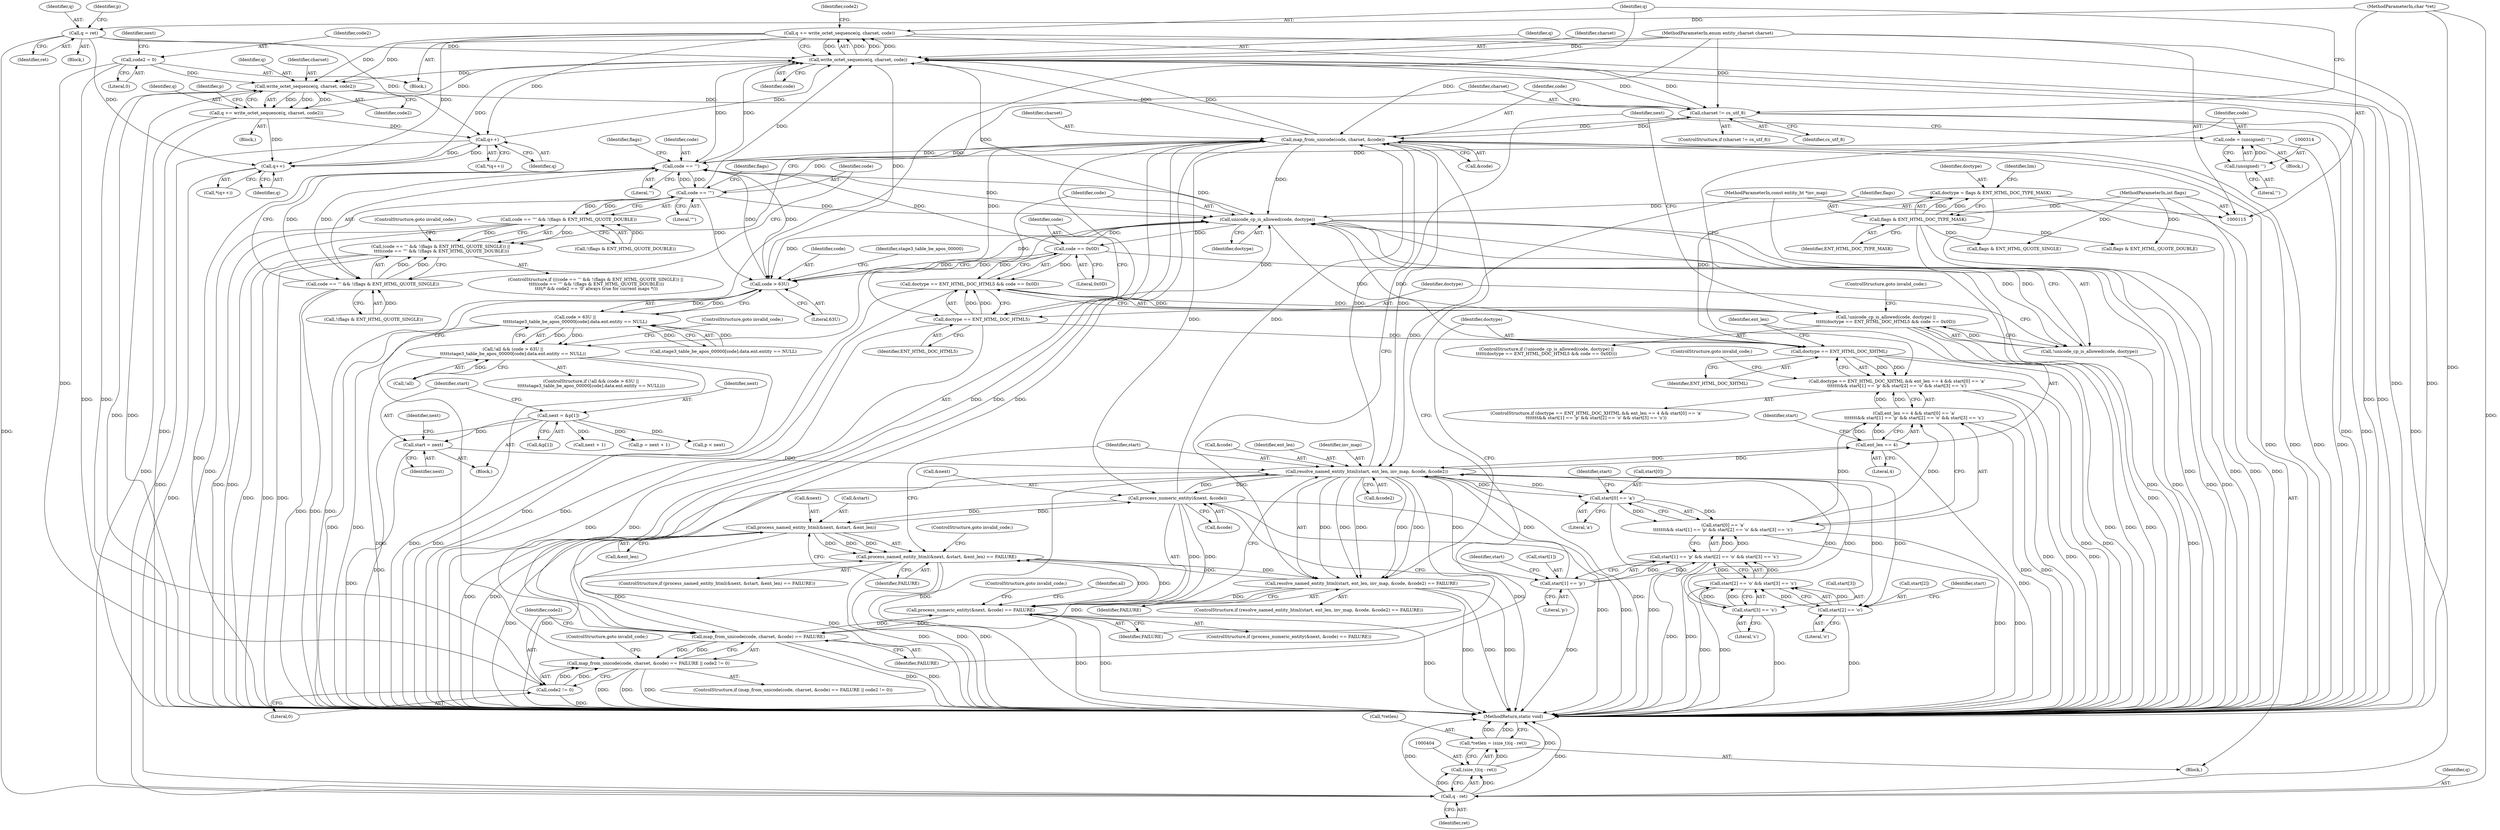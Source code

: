 digraph "0_php-src_0da8b8b801f9276359262f1ef8274c7812d3dfda?w=1_9@API" {
"1000361" [label="(Call,q += write_octet_sequence(q, charset, code))"];
"1000363" [label="(Call,write_octet_sequence(q, charset, code))"];
"1000392" [label="(Call,q++)"];
"1000180" [label="(Call,q++)"];
"1000361" [label="(Call,q += write_octet_sequence(q, charset, code))"];
"1000149" [label="(Call,q = ret)"];
"1000118" [label="(MethodParameterIn,char *ret)"];
"1000370" [label="(Call,q += write_octet_sequence(q, charset, code2))"];
"1000372" [label="(Call,write_octet_sequence(q, charset, code2))"];
"1000123" [label="(MethodParameterIn,enum entity_charset charset)"];
"1000158" [label="(Call,code2 = 0)"];
"1000357" [label="(Call,code2 != 0)"];
"1000351" [label="(Call,map_from_unicode(code, charset, &code))"];
"1000335" [label="(Call,code == '\"')"];
"1000327" [label="(Call,code == '\'')"];
"1000311" [label="(Call,code = (unsigned) '\'')"];
"1000313" [label="(Call,(unsigned) '\'')"];
"1000238" [label="(Call,code == 0x0D)"];
"1000231" [label="(Call,unicode_cp_is_allowed(code, doctype))"];
"1000213" [label="(Call,code > 63U)"];
"1000129" [label="(Call,doctype = flags & ENT_HTML_DOC_TYPE_MASK)"];
"1000131" [label="(Call,flags & ENT_HTML_DOC_TYPE_MASK)"];
"1000121" [label="(MethodParameterIn,int flags)"];
"1000280" [label="(Call,doctype == ENT_HTML_DOC_XHTML)"];
"1000235" [label="(Call,doctype == ENT_HTML_DOC_HTML5)"];
"1000344" [label="(Call,charset != cs_utf_8)"];
"1000268" [label="(Call,resolve_named_entity_html(start, ent_len, inv_map, &code, &code2))"];
"1000252" [label="(Call,start = next)"];
"1000246" [label="(Call,next = &p[1])"];
"1000288" [label="(Call,start[0] == 'a')"];
"1000300" [label="(Call,start[2] == 'o')"];
"1000305" [label="(Call,start[3] == 's')"];
"1000294" [label="(Call,start[1] == 'p')"];
"1000284" [label="(Call,ent_len == 4)"];
"1000122" [label="(MethodParameterIn,const entity_ht *inv_map)"];
"1000201" [label="(Call,process_numeric_entity(&next, &code))"];
"1000257" [label="(Call,process_named_entity_html(&next, &start, &ent_len))"];
"1000212" [label="(Call,code > 63U ||\n\t\t\t\t\tstage3_table_be_apos_00000[code].data.ent.entity == NULL)"];
"1000209" [label="(Call,!all && (code > 63U ||\n\t\t\t\t\tstage3_table_be_apos_00000[code].data.ent.entity == NULL))"];
"1000230" [label="(Call,!unicode_cp_is_allowed(code, doctype))"];
"1000229" [label="(Call,!unicode_cp_is_allowed(code, doctype) ||\n\t\t\t\t\t(doctype == ENT_HTML_DOC_HTML5 && code == 0x0D))"];
"1000234" [label="(Call,doctype == ENT_HTML_DOC_HTML5 && code == 0x0D)"];
"1000279" [label="(Call,doctype == ENT_HTML_DOC_XHTML && ent_len == 4 && start[0] == 'a'\n\t\t\t\t\t\t\t&& start[1] == 'p' && start[2] == 'o' && start[3] == 's')"];
"1000326" [label="(Call,code == '\'' && !(flags & ENT_HTML_QUOTE_SINGLE))"];
"1000325" [label="(Call,(code == '\'' && !(flags & ENT_HTML_QUOTE_SINGLE)) ||\n \t\t\t\t(code == '\"' && !(flags & ENT_HTML_QUOTE_DOUBLE)))"];
"1000334" [label="(Call,code == '\"' && !(flags & ENT_HTML_QUOTE_DOUBLE))"];
"1000200" [label="(Call,process_numeric_entity(&next, &code) == FAILURE)"];
"1000256" [label="(Call,process_named_entity_html(&next, &start, &ent_len) == FAILURE)"];
"1000267" [label="(Call,resolve_named_entity_html(start, ent_len, inv_map, &code, &code2) == FAILURE)"];
"1000350" [label="(Call,map_from_unicode(code, charset, &code) == FAILURE)"];
"1000349" [label="(Call,map_from_unicode(code, charset, &code) == FAILURE || code2 != 0)"];
"1000283" [label="(Call,ent_len == 4 && start[0] == 'a'\n\t\t\t\t\t\t\t&& start[1] == 'p' && start[2] == 'o' && start[3] == 's')"];
"1000287" [label="(Call,start[0] == 'a'\n\t\t\t\t\t\t\t&& start[1] == 'p' && start[2] == 'o' && start[3] == 's')"];
"1000293" [label="(Call,start[1] == 'p' && start[2] == 'o' && start[3] == 's')"];
"1000299" [label="(Call,start[2] == 'o' && start[3] == 's')"];
"1000405" [label="(Call,q - ret)"];
"1000403" [label="(Call,(size_t)(q - ret))"];
"1000400" [label="(Call,*retlen = (size_t)(q - ret))"];
"1000283" [label="(Call,ent_len == 4 && start[0] == 'a'\n\t\t\t\t\t\t\t&& start[1] == 'p' && start[2] == 'o' && start[3] == 's')"];
"1000133" [label="(Identifier,ENT_HTML_DOC_TYPE_MASK)"];
"1000204" [label="(Call,&code)"];
"1000227" [label="(ControlStructure,goto invalid_code;)"];
"1000400" [label="(Call,*retlen = (size_t)(q - ret))"];
"1000124" [label="(Block,)"];
"1000241" [label="(ControlStructure,goto invalid_code;)"];
"1000359" [label="(Literal,0)"];
"1000279" [label="(Call,doctype == ENT_HTML_DOC_XHTML && ent_len == 4 && start[0] == 'a'\n\t\t\t\t\t\t\t&& start[1] == 'p' && start[2] == 'o' && start[3] == 's')"];
"1000118" [label="(MethodParameterIn,char *ret)"];
"1000252" [label="(Call,start = next)"];
"1000264" [label="(Identifier,FAILURE)"];
"1000406" [label="(Identifier,q)"];
"1000257" [label="(Call,process_named_entity_html(&next, &start, &ent_len))"];
"1000335" [label="(Call,code == '\"')"];
"1000357" [label="(Call,code2 != 0)"];
"1000129" [label="(Call,doctype = flags & ENT_HTML_DOC_TYPE_MASK)"];
"1000369" [label="(Block,)"];
"1000272" [label="(Call,&code)"];
"1000364" [label="(Identifier,q)"];
"1000201" [label="(Call,process_numeric_entity(&next, &code))"];
"1000302" [label="(Identifier,start)"];
"1000213" [label="(Call,code > 63U)"];
"1000375" [label="(Identifier,code2)"];
"1000233" [label="(Identifier,doctype)"];
"1000405" [label="(Call,q - ret)"];
"1000135" [label="(Identifier,lim)"];
"1000301" [label="(Call,start[2])"];
"1000332" [label="(Identifier,flags)"];
"1000260" [label="(Call,&start)"];
"1000371" [label="(Identifier,q)"];
"1000298" [label="(Literal,'p')"];
"1000362" [label="(Identifier,q)"];
"1000180" [label="(Call,q++)"];
"1000312" [label="(Identifier,code)"];
"1000132" [label="(Identifier,flags)"];
"1000268" [label="(Call,resolve_named_entity_html(start, ent_len, inv_map, &code, &code2))"];
"1000325" [label="(Call,(code == '\'' && !(flags & ENT_HTML_QUOTE_SINGLE)) ||\n \t\t\t\t(code == '\"' && !(flags & ENT_HTML_QUOTE_DOUBLE)))"];
"1000246" [label="(Call,next = &p[1])"];
"1000179" [label="(Call,*(q++))"];
"1000322" [label="(Identifier,next)"];
"1000181" [label="(Identifier,q)"];
"1000131" [label="(Call,flags & ENT_HTML_DOC_TYPE_MASK)"];
"1000270" [label="(Identifier,ent_len)"];
"1000339" [label="(Call,flags & ENT_HTML_QUOTE_DOUBLE)"];
"1000199" [label="(ControlStructure,if (process_numeric_entity(&next, &code) == FAILURE))"];
"1000209" [label="(Call,!all && (code > 63U ||\n\t\t\t\t\tstage3_table_be_apos_00000[code].data.ent.entity == NULL))"];
"1000361" [label="(Call,q += write_octet_sequence(q, charset, code))"];
"1000258" [label="(Call,&next)"];
"1000299" [label="(Call,start[2] == 'o' && start[3] == 's')"];
"1000330" [label="(Call,!(flags & ENT_HTML_QUOTE_SINGLE))"];
"1000336" [label="(Identifier,code)"];
"1000265" [label="(ControlStructure,goto invalid_code;)"];
"1000366" [label="(Identifier,code)"];
"1000329" [label="(Literal,'\'')"];
"1000324" [label="(ControlStructure,if (((code == '\'' && !(flags & ENT_HTML_QUOTE_SINGLE)) ||\n \t\t\t\t(code == '\"' && !(flags & ENT_HTML_QUOTE_DOUBLE)))\n \t\t\t\t/* && code2 == '\0' always true for current maps */))"];
"1000123" [label="(MethodParameterIn,enum entity_charset charset)"];
"1000286" [label="(Literal,4)"];
"1000253" [label="(Identifier,start)"];
"1000212" [label="(Call,code > 63U ||\n\t\t\t\t\tstage3_table_be_apos_00000[code].data.ent.entity == NULL)"];
"1000230" [label="(Call,!unicode_cp_is_allowed(code, doctype))"];
"1000159" [label="(Identifier,code2)"];
"1000327" [label="(Call,code == '\'')"];
"1000392" [label="(Call,q++)"];
"1000229" [label="(Call,!unicode_cp_is_allowed(code, doctype) ||\n\t\t\t\t\t(doctype == ENT_HTML_DOC_HTML5 && code == 0x0D))"];
"1000345" [label="(Identifier,charset)"];
"1000259" [label="(Identifier,next)"];
"1000376" [label="(Call,p = next + 1)"];
"1000384" [label="(Call,p < next)"];
"1000235" [label="(Call,doctype == ENT_HTML_DOC_HTML5)"];
"1000306" [label="(Call,start[3])"];
"1000352" [label="(Identifier,code)"];
"1000326" [label="(Call,code == '\'' && !(flags & ENT_HTML_QUOTE_SINGLE))"];
"1000284" [label="(Call,ent_len == 4)"];
"1000282" [label="(Identifier,ENT_HTML_DOC_XHTML)"];
"1000228" [label="(ControlStructure,if (!unicode_cp_is_allowed(code, doctype) ||\n\t\t\t\t\t(doctype == ENT_HTML_DOC_HTML5 && code == 0x0D)))"];
"1000153" [label="(Identifier,p)"];
"1000350" [label="(Call,map_from_unicode(code, charset, &code) == FAILURE)"];
"1000300" [label="(Call,start[2] == 'o')"];
"1000287" [label="(Call,start[0] == 'a'\n\t\t\t\t\t\t\t&& start[1] == 'p' && start[2] == 'o' && start[3] == 's')"];
"1000232" [label="(Identifier,code)"];
"1000334" [label="(Call,code == '\"' && !(flags & ENT_HTML_QUOTE_DOUBLE))"];
"1000305" [label="(Call,start[3] == 's')"];
"1000216" [label="(Call,stage3_table_be_apos_00000[code].data.ent.entity == NULL)"];
"1000393" [label="(Identifier,q)"];
"1000151" [label="(Identifier,ret)"];
"1000267" [label="(Call,resolve_named_entity_html(start, ent_len, inv_map, &code, &code2) == FAILURE)"];
"1000254" [label="(Identifier,next)"];
"1000285" [label="(Identifier,ent_len)"];
"1000200" [label="(Call,process_numeric_entity(&next, &code) == FAILURE)"];
"1000309" [label="(Literal,'s')"];
"1000343" [label="(ControlStructure,if (charset != cs_utf_8))"];
"1000342" [label="(ControlStructure,goto invalid_code;)"];
"1000155" [label="(Block,)"];
"1000337" [label="(Literal,'\"')"];
"1000292" [label="(Literal,'a')"];
"1000377" [label="(Identifier,p)"];
"1000269" [label="(Identifier,start)"];
"1000315" [label="(Literal,'\'')"];
"1000344" [label="(Call,charset != cs_utf_8)"];
"1000240" [label="(Literal,0x0D)"];
"1000234" [label="(Call,doctype == ENT_HTML_DOC_HTML5 && code == 0x0D)"];
"1000211" [label="(Identifier,all)"];
"1000266" [label="(ControlStructure,if (resolve_named_entity_html(start, ent_len, inv_map, &code, &code2) == FAILURE))"];
"1000248" [label="(Call,&p[1])"];
"1000374" [label="(Identifier,charset)"];
"1000363" [label="(Call,write_octet_sequence(q, charset, code))"];
"1000318" [label="(ControlStructure,goto invalid_code;)"];
"1000407" [label="(Identifier,ret)"];
"1000351" [label="(Call,map_from_unicode(code, charset, &code))"];
"1000121" [label="(MethodParameterIn,int flags)"];
"1000290" [label="(Identifier,start)"];
"1000158" [label="(Call,code2 = 0)"];
"1000346" [label="(Identifier,cs_utf_8)"];
"1000349" [label="(Call,map_from_unicode(code, charset, &code) == FAILURE || code2 != 0)"];
"1000149" [label="(Call,q = ret)"];
"1000163" [label="(Identifier,next)"];
"1000238" [label="(Call,code == 0x0D)"];
"1000271" [label="(Identifier,inv_map)"];
"1000293" [label="(Call,start[1] == 'p' && start[2] == 'o' && start[3] == 's')"];
"1000304" [label="(Literal,'o')"];
"1000365" [label="(Identifier,charset)"];
"1000122" [label="(MethodParameterIn,const entity_ht *inv_map)"];
"1000401" [label="(Call,*retlen)"];
"1000276" [label="(Identifier,FAILURE)"];
"1000207" [label="(ControlStructure,goto invalid_code;)"];
"1000391" [label="(Call,*(q++))"];
"1000262" [label="(Call,&ent_len)"];
"1000255" [label="(ControlStructure,if (process_named_entity_html(&next, &start, &ent_len) == FAILURE))"];
"1000294" [label="(Call,start[1] == 'p')"];
"1000288" [label="(Call,start[0] == 'a')"];
"1000338" [label="(Call,!(flags & ENT_HTML_QUOTE_DOUBLE))"];
"1000378" [label="(Call,next + 1)"];
"1000239" [label="(Identifier,code)"];
"1000289" [label="(Call,start[0])"];
"1000280" [label="(Call,doctype == ENT_HTML_DOC_XHTML)"];
"1000348" [label="(ControlStructure,if (map_from_unicode(code, charset, &code) == FAILURE || code2 != 0))"];
"1000372" [label="(Call,write_octet_sequence(q, charset, code2))"];
"1000150" [label="(Identifier,q)"];
"1000313" [label="(Call,(unsigned) '\'')"];
"1000210" [label="(Call,!all)"];
"1000368" [label="(Identifier,code2)"];
"1000295" [label="(Call,start[1])"];
"1000296" [label="(Identifier,start)"];
"1000247" [label="(Identifier,next)"];
"1000354" [label="(Call,&code)"];
"1000256" [label="(Call,process_named_entity_html(&next, &start, &ent_len) == FAILURE)"];
"1000145" [label="(Block,)"];
"1000408" [label="(MethodReturn,static void)"];
"1000311" [label="(Call,code = (unsigned) '\'')"];
"1000214" [label="(Identifier,code)"];
"1000130" [label="(Identifier,doctype)"];
"1000281" [label="(Identifier,doctype)"];
"1000236" [label="(Identifier,doctype)"];
"1000328" [label="(Identifier,code)"];
"1000370" [label="(Call,q += write_octet_sequence(q, charset, code2))"];
"1000356" [label="(Identifier,FAILURE)"];
"1000358" [label="(Identifier,code2)"];
"1000231" [label="(Call,unicode_cp_is_allowed(code, doctype))"];
"1000221" [label="(Identifier,stage3_table_be_apos_00000)"];
"1000373" [label="(Identifier,q)"];
"1000215" [label="(Literal,63U)"];
"1000237" [label="(Identifier,ENT_HTML_DOC_HTML5)"];
"1000206" [label="(Identifier,FAILURE)"];
"1000331" [label="(Call,flags & ENT_HTML_QUOTE_SINGLE)"];
"1000243" [label="(Block,)"];
"1000340" [label="(Identifier,flags)"];
"1000360" [label="(ControlStructure,goto invalid_code;)"];
"1000208" [label="(ControlStructure,if (!all && (code > 63U ||\n\t\t\t\t\tstage3_table_be_apos_00000[code].data.ent.entity == NULL)))"];
"1000278" [label="(ControlStructure,if (doctype == ENT_HTML_DOC_XHTML && ent_len == 4 && start[0] == 'a'\n\t\t\t\t\t\t\t&& start[1] == 'p' && start[2] == 'o' && start[3] == 's'))"];
"1000160" [label="(Literal,0)"];
"1000353" [label="(Identifier,charset)"];
"1000307" [label="(Identifier,start)"];
"1000202" [label="(Call,&next)"];
"1000403" [label="(Call,(size_t)(q - ret))"];
"1000274" [label="(Call,&code2)"];
"1000310" [label="(Block,)"];
"1000361" -> "1000155"  [label="AST: "];
"1000361" -> "1000363"  [label="CFG: "];
"1000362" -> "1000361"  [label="AST: "];
"1000363" -> "1000361"  [label="AST: "];
"1000368" -> "1000361"  [label="CFG: "];
"1000361" -> "1000408"  [label="DDG: "];
"1000361" -> "1000180"  [label="DDG: "];
"1000363" -> "1000361"  [label="DDG: "];
"1000363" -> "1000361"  [label="DDG: "];
"1000363" -> "1000361"  [label="DDG: "];
"1000361" -> "1000363"  [label="DDG: "];
"1000361" -> "1000372"  [label="DDG: "];
"1000361" -> "1000392"  [label="DDG: "];
"1000361" -> "1000405"  [label="DDG: "];
"1000363" -> "1000366"  [label="CFG: "];
"1000364" -> "1000363"  [label="AST: "];
"1000365" -> "1000363"  [label="AST: "];
"1000366" -> "1000363"  [label="AST: "];
"1000363" -> "1000408"  [label="DDG: "];
"1000363" -> "1000408"  [label="DDG: "];
"1000363" -> "1000213"  [label="DDG: "];
"1000363" -> "1000231"  [label="DDG: "];
"1000363" -> "1000327"  [label="DDG: "];
"1000363" -> "1000344"  [label="DDG: "];
"1000392" -> "1000363"  [label="DDG: "];
"1000180" -> "1000363"  [label="DDG: "];
"1000149" -> "1000363"  [label="DDG: "];
"1000370" -> "1000363"  [label="DDG: "];
"1000351" -> "1000363"  [label="DDG: "];
"1000351" -> "1000363"  [label="DDG: "];
"1000344" -> "1000363"  [label="DDG: "];
"1000123" -> "1000363"  [label="DDG: "];
"1000335" -> "1000363"  [label="DDG: "];
"1000327" -> "1000363"  [label="DDG: "];
"1000363" -> "1000372"  [label="DDG: "];
"1000392" -> "1000391"  [label="AST: "];
"1000392" -> "1000393"  [label="CFG: "];
"1000393" -> "1000392"  [label="AST: "];
"1000391" -> "1000392"  [label="CFG: "];
"1000392" -> "1000180"  [label="DDG: "];
"1000180" -> "1000392"  [label="DDG: "];
"1000149" -> "1000392"  [label="DDG: "];
"1000370" -> "1000392"  [label="DDG: "];
"1000392" -> "1000405"  [label="DDG: "];
"1000180" -> "1000179"  [label="AST: "];
"1000180" -> "1000181"  [label="CFG: "];
"1000181" -> "1000180"  [label="AST: "];
"1000179" -> "1000180"  [label="CFG: "];
"1000149" -> "1000180"  [label="DDG: "];
"1000370" -> "1000180"  [label="DDG: "];
"1000180" -> "1000405"  [label="DDG: "];
"1000149" -> "1000145"  [label="AST: "];
"1000149" -> "1000151"  [label="CFG: "];
"1000150" -> "1000149"  [label="AST: "];
"1000151" -> "1000149"  [label="AST: "];
"1000153" -> "1000149"  [label="CFG: "];
"1000118" -> "1000149"  [label="DDG: "];
"1000149" -> "1000405"  [label="DDG: "];
"1000118" -> "1000115"  [label="AST: "];
"1000118" -> "1000408"  [label="DDG: "];
"1000118" -> "1000405"  [label="DDG: "];
"1000370" -> "1000369"  [label="AST: "];
"1000370" -> "1000372"  [label="CFG: "];
"1000371" -> "1000370"  [label="AST: "];
"1000372" -> "1000370"  [label="AST: "];
"1000377" -> "1000370"  [label="CFG: "];
"1000370" -> "1000408"  [label="DDG: "];
"1000372" -> "1000370"  [label="DDG: "];
"1000372" -> "1000370"  [label="DDG: "];
"1000372" -> "1000370"  [label="DDG: "];
"1000370" -> "1000405"  [label="DDG: "];
"1000372" -> "1000375"  [label="CFG: "];
"1000373" -> "1000372"  [label="AST: "];
"1000374" -> "1000372"  [label="AST: "];
"1000375" -> "1000372"  [label="AST: "];
"1000372" -> "1000408"  [label="DDG: "];
"1000372" -> "1000408"  [label="DDG: "];
"1000372" -> "1000344"  [label="DDG: "];
"1000123" -> "1000372"  [label="DDG: "];
"1000158" -> "1000372"  [label="DDG: "];
"1000357" -> "1000372"  [label="DDG: "];
"1000123" -> "1000115"  [label="AST: "];
"1000123" -> "1000408"  [label="DDG: "];
"1000123" -> "1000344"  [label="DDG: "];
"1000123" -> "1000351"  [label="DDG: "];
"1000158" -> "1000155"  [label="AST: "];
"1000158" -> "1000160"  [label="CFG: "];
"1000159" -> "1000158"  [label="AST: "];
"1000160" -> "1000158"  [label="AST: "];
"1000163" -> "1000158"  [label="CFG: "];
"1000158" -> "1000408"  [label="DDG: "];
"1000158" -> "1000357"  [label="DDG: "];
"1000357" -> "1000349"  [label="AST: "];
"1000357" -> "1000359"  [label="CFG: "];
"1000358" -> "1000357"  [label="AST: "];
"1000359" -> "1000357"  [label="AST: "];
"1000349" -> "1000357"  [label="CFG: "];
"1000357" -> "1000408"  [label="DDG: "];
"1000357" -> "1000349"  [label="DDG: "];
"1000357" -> "1000349"  [label="DDG: "];
"1000351" -> "1000350"  [label="AST: "];
"1000351" -> "1000354"  [label="CFG: "];
"1000352" -> "1000351"  [label="AST: "];
"1000353" -> "1000351"  [label="AST: "];
"1000354" -> "1000351"  [label="AST: "];
"1000356" -> "1000351"  [label="CFG: "];
"1000351" -> "1000408"  [label="DDG: "];
"1000351" -> "1000408"  [label="DDG: "];
"1000351" -> "1000408"  [label="DDG: "];
"1000351" -> "1000201"  [label="DDG: "];
"1000351" -> "1000213"  [label="DDG: "];
"1000351" -> "1000231"  [label="DDG: "];
"1000351" -> "1000268"  [label="DDG: "];
"1000351" -> "1000327"  [label="DDG: "];
"1000351" -> "1000344"  [label="DDG: "];
"1000351" -> "1000350"  [label="DDG: "];
"1000351" -> "1000350"  [label="DDG: "];
"1000351" -> "1000350"  [label="DDG: "];
"1000335" -> "1000351"  [label="DDG: "];
"1000327" -> "1000351"  [label="DDG: "];
"1000344" -> "1000351"  [label="DDG: "];
"1000268" -> "1000351"  [label="DDG: "];
"1000201" -> "1000351"  [label="DDG: "];
"1000335" -> "1000334"  [label="AST: "];
"1000335" -> "1000337"  [label="CFG: "];
"1000336" -> "1000335"  [label="AST: "];
"1000337" -> "1000335"  [label="AST: "];
"1000340" -> "1000335"  [label="CFG: "];
"1000334" -> "1000335"  [label="CFG: "];
"1000335" -> "1000408"  [label="DDG: "];
"1000335" -> "1000213"  [label="DDG: "];
"1000335" -> "1000231"  [label="DDG: "];
"1000335" -> "1000327"  [label="DDG: "];
"1000335" -> "1000334"  [label="DDG: "];
"1000335" -> "1000334"  [label="DDG: "];
"1000327" -> "1000335"  [label="DDG: "];
"1000327" -> "1000326"  [label="AST: "];
"1000327" -> "1000329"  [label="CFG: "];
"1000328" -> "1000327"  [label="AST: "];
"1000329" -> "1000327"  [label="AST: "];
"1000332" -> "1000327"  [label="CFG: "];
"1000326" -> "1000327"  [label="CFG: "];
"1000327" -> "1000408"  [label="DDG: "];
"1000327" -> "1000213"  [label="DDG: "];
"1000327" -> "1000231"  [label="DDG: "];
"1000327" -> "1000326"  [label="DDG: "];
"1000327" -> "1000326"  [label="DDG: "];
"1000311" -> "1000327"  [label="DDG: "];
"1000238" -> "1000327"  [label="DDG: "];
"1000213" -> "1000327"  [label="DDG: "];
"1000231" -> "1000327"  [label="DDG: "];
"1000311" -> "1000310"  [label="AST: "];
"1000311" -> "1000313"  [label="CFG: "];
"1000312" -> "1000311"  [label="AST: "];
"1000313" -> "1000311"  [label="AST: "];
"1000322" -> "1000311"  [label="CFG: "];
"1000311" -> "1000408"  [label="DDG: "];
"1000313" -> "1000311"  [label="DDG: "];
"1000313" -> "1000315"  [label="CFG: "];
"1000314" -> "1000313"  [label="AST: "];
"1000315" -> "1000313"  [label="AST: "];
"1000238" -> "1000234"  [label="AST: "];
"1000238" -> "1000240"  [label="CFG: "];
"1000239" -> "1000238"  [label="AST: "];
"1000240" -> "1000238"  [label="AST: "];
"1000234" -> "1000238"  [label="CFG: "];
"1000238" -> "1000408"  [label="DDG: "];
"1000238" -> "1000213"  [label="DDG: "];
"1000238" -> "1000231"  [label="DDG: "];
"1000238" -> "1000234"  [label="DDG: "];
"1000238" -> "1000234"  [label="DDG: "];
"1000231" -> "1000238"  [label="DDG: "];
"1000231" -> "1000230"  [label="AST: "];
"1000231" -> "1000233"  [label="CFG: "];
"1000232" -> "1000231"  [label="AST: "];
"1000233" -> "1000231"  [label="AST: "];
"1000230" -> "1000231"  [label="CFG: "];
"1000231" -> "1000408"  [label="DDG: "];
"1000231" -> "1000408"  [label="DDG: "];
"1000231" -> "1000213"  [label="DDG: "];
"1000231" -> "1000230"  [label="DDG: "];
"1000231" -> "1000230"  [label="DDG: "];
"1000213" -> "1000231"  [label="DDG: "];
"1000129" -> "1000231"  [label="DDG: "];
"1000280" -> "1000231"  [label="DDG: "];
"1000235" -> "1000231"  [label="DDG: "];
"1000231" -> "1000235"  [label="DDG: "];
"1000231" -> "1000280"  [label="DDG: "];
"1000213" -> "1000212"  [label="AST: "];
"1000213" -> "1000215"  [label="CFG: "];
"1000214" -> "1000213"  [label="AST: "];
"1000215" -> "1000213"  [label="AST: "];
"1000221" -> "1000213"  [label="CFG: "];
"1000212" -> "1000213"  [label="CFG: "];
"1000213" -> "1000408"  [label="DDG: "];
"1000213" -> "1000212"  [label="DDG: "];
"1000213" -> "1000212"  [label="DDG: "];
"1000129" -> "1000124"  [label="AST: "];
"1000129" -> "1000131"  [label="CFG: "];
"1000130" -> "1000129"  [label="AST: "];
"1000131" -> "1000129"  [label="AST: "];
"1000135" -> "1000129"  [label="CFG: "];
"1000129" -> "1000408"  [label="DDG: "];
"1000129" -> "1000408"  [label="DDG: "];
"1000131" -> "1000129"  [label="DDG: "];
"1000131" -> "1000129"  [label="DDG: "];
"1000129" -> "1000280"  [label="DDG: "];
"1000131" -> "1000133"  [label="CFG: "];
"1000132" -> "1000131"  [label="AST: "];
"1000133" -> "1000131"  [label="AST: "];
"1000131" -> "1000408"  [label="DDG: "];
"1000131" -> "1000408"  [label="DDG: "];
"1000121" -> "1000131"  [label="DDG: "];
"1000131" -> "1000331"  [label="DDG: "];
"1000131" -> "1000339"  [label="DDG: "];
"1000121" -> "1000115"  [label="AST: "];
"1000121" -> "1000408"  [label="DDG: "];
"1000121" -> "1000331"  [label="DDG: "];
"1000121" -> "1000339"  [label="DDG: "];
"1000280" -> "1000279"  [label="AST: "];
"1000280" -> "1000282"  [label="CFG: "];
"1000281" -> "1000280"  [label="AST: "];
"1000282" -> "1000280"  [label="AST: "];
"1000285" -> "1000280"  [label="CFG: "];
"1000279" -> "1000280"  [label="CFG: "];
"1000280" -> "1000408"  [label="DDG: "];
"1000280" -> "1000408"  [label="DDG: "];
"1000280" -> "1000279"  [label="DDG: "];
"1000280" -> "1000279"  [label="DDG: "];
"1000235" -> "1000280"  [label="DDG: "];
"1000235" -> "1000234"  [label="AST: "];
"1000235" -> "1000237"  [label="CFG: "];
"1000236" -> "1000235"  [label="AST: "];
"1000237" -> "1000235"  [label="AST: "];
"1000239" -> "1000235"  [label="CFG: "];
"1000234" -> "1000235"  [label="CFG: "];
"1000235" -> "1000408"  [label="DDG: "];
"1000235" -> "1000408"  [label="DDG: "];
"1000235" -> "1000234"  [label="DDG: "];
"1000235" -> "1000234"  [label="DDG: "];
"1000344" -> "1000343"  [label="AST: "];
"1000344" -> "1000346"  [label="CFG: "];
"1000345" -> "1000344"  [label="AST: "];
"1000346" -> "1000344"  [label="AST: "];
"1000352" -> "1000344"  [label="CFG: "];
"1000362" -> "1000344"  [label="CFG: "];
"1000344" -> "1000408"  [label="DDG: "];
"1000344" -> "1000408"  [label="DDG: "];
"1000268" -> "1000267"  [label="AST: "];
"1000268" -> "1000274"  [label="CFG: "];
"1000269" -> "1000268"  [label="AST: "];
"1000270" -> "1000268"  [label="AST: "];
"1000271" -> "1000268"  [label="AST: "];
"1000272" -> "1000268"  [label="AST: "];
"1000274" -> "1000268"  [label="AST: "];
"1000276" -> "1000268"  [label="CFG: "];
"1000268" -> "1000408"  [label="DDG: "];
"1000268" -> "1000408"  [label="DDG: "];
"1000268" -> "1000408"  [label="DDG: "];
"1000268" -> "1000408"  [label="DDG: "];
"1000268" -> "1000408"  [label="DDG: "];
"1000268" -> "1000201"  [label="DDG: "];
"1000268" -> "1000267"  [label="DDG: "];
"1000268" -> "1000267"  [label="DDG: "];
"1000268" -> "1000267"  [label="DDG: "];
"1000268" -> "1000267"  [label="DDG: "];
"1000268" -> "1000267"  [label="DDG: "];
"1000252" -> "1000268"  [label="DDG: "];
"1000288" -> "1000268"  [label="DDG: "];
"1000300" -> "1000268"  [label="DDG: "];
"1000305" -> "1000268"  [label="DDG: "];
"1000294" -> "1000268"  [label="DDG: "];
"1000284" -> "1000268"  [label="DDG: "];
"1000122" -> "1000268"  [label="DDG: "];
"1000201" -> "1000268"  [label="DDG: "];
"1000268" -> "1000284"  [label="DDG: "];
"1000268" -> "1000288"  [label="DDG: "];
"1000268" -> "1000294"  [label="DDG: "];
"1000268" -> "1000300"  [label="DDG: "];
"1000268" -> "1000305"  [label="DDG: "];
"1000252" -> "1000243"  [label="AST: "];
"1000252" -> "1000254"  [label="CFG: "];
"1000253" -> "1000252"  [label="AST: "];
"1000254" -> "1000252"  [label="AST: "];
"1000259" -> "1000252"  [label="CFG: "];
"1000252" -> "1000408"  [label="DDG: "];
"1000246" -> "1000252"  [label="DDG: "];
"1000246" -> "1000243"  [label="AST: "];
"1000246" -> "1000248"  [label="CFG: "];
"1000247" -> "1000246"  [label="AST: "];
"1000248" -> "1000246"  [label="AST: "];
"1000253" -> "1000246"  [label="CFG: "];
"1000246" -> "1000408"  [label="DDG: "];
"1000246" -> "1000376"  [label="DDG: "];
"1000246" -> "1000378"  [label="DDG: "];
"1000246" -> "1000384"  [label="DDG: "];
"1000288" -> "1000287"  [label="AST: "];
"1000288" -> "1000292"  [label="CFG: "];
"1000289" -> "1000288"  [label="AST: "];
"1000292" -> "1000288"  [label="AST: "];
"1000296" -> "1000288"  [label="CFG: "];
"1000287" -> "1000288"  [label="CFG: "];
"1000288" -> "1000408"  [label="DDG: "];
"1000288" -> "1000287"  [label="DDG: "];
"1000288" -> "1000287"  [label="DDG: "];
"1000300" -> "1000299"  [label="AST: "];
"1000300" -> "1000304"  [label="CFG: "];
"1000301" -> "1000300"  [label="AST: "];
"1000304" -> "1000300"  [label="AST: "];
"1000307" -> "1000300"  [label="CFG: "];
"1000299" -> "1000300"  [label="CFG: "];
"1000300" -> "1000408"  [label="DDG: "];
"1000300" -> "1000299"  [label="DDG: "];
"1000300" -> "1000299"  [label="DDG: "];
"1000305" -> "1000299"  [label="AST: "];
"1000305" -> "1000309"  [label="CFG: "];
"1000306" -> "1000305"  [label="AST: "];
"1000309" -> "1000305"  [label="AST: "];
"1000299" -> "1000305"  [label="CFG: "];
"1000305" -> "1000408"  [label="DDG: "];
"1000305" -> "1000299"  [label="DDG: "];
"1000305" -> "1000299"  [label="DDG: "];
"1000294" -> "1000293"  [label="AST: "];
"1000294" -> "1000298"  [label="CFG: "];
"1000295" -> "1000294"  [label="AST: "];
"1000298" -> "1000294"  [label="AST: "];
"1000302" -> "1000294"  [label="CFG: "];
"1000293" -> "1000294"  [label="CFG: "];
"1000294" -> "1000408"  [label="DDG: "];
"1000294" -> "1000293"  [label="DDG: "];
"1000294" -> "1000293"  [label="DDG: "];
"1000284" -> "1000283"  [label="AST: "];
"1000284" -> "1000286"  [label="CFG: "];
"1000285" -> "1000284"  [label="AST: "];
"1000286" -> "1000284"  [label="AST: "];
"1000290" -> "1000284"  [label="CFG: "];
"1000283" -> "1000284"  [label="CFG: "];
"1000284" -> "1000408"  [label="DDG: "];
"1000284" -> "1000283"  [label="DDG: "];
"1000284" -> "1000283"  [label="DDG: "];
"1000122" -> "1000115"  [label="AST: "];
"1000122" -> "1000408"  [label="DDG: "];
"1000201" -> "1000200"  [label="AST: "];
"1000201" -> "1000204"  [label="CFG: "];
"1000202" -> "1000201"  [label="AST: "];
"1000204" -> "1000201"  [label="AST: "];
"1000206" -> "1000201"  [label="CFG: "];
"1000201" -> "1000408"  [label="DDG: "];
"1000201" -> "1000408"  [label="DDG: "];
"1000201" -> "1000200"  [label="DDG: "];
"1000201" -> "1000200"  [label="DDG: "];
"1000257" -> "1000201"  [label="DDG: "];
"1000201" -> "1000257"  [label="DDG: "];
"1000257" -> "1000256"  [label="AST: "];
"1000257" -> "1000262"  [label="CFG: "];
"1000258" -> "1000257"  [label="AST: "];
"1000260" -> "1000257"  [label="AST: "];
"1000262" -> "1000257"  [label="AST: "];
"1000264" -> "1000257"  [label="CFG: "];
"1000257" -> "1000408"  [label="DDG: "];
"1000257" -> "1000408"  [label="DDG: "];
"1000257" -> "1000408"  [label="DDG: "];
"1000257" -> "1000256"  [label="DDG: "];
"1000257" -> "1000256"  [label="DDG: "];
"1000257" -> "1000256"  [label="DDG: "];
"1000212" -> "1000209"  [label="AST: "];
"1000212" -> "1000216"  [label="CFG: "];
"1000216" -> "1000212"  [label="AST: "];
"1000209" -> "1000212"  [label="CFG: "];
"1000212" -> "1000408"  [label="DDG: "];
"1000212" -> "1000408"  [label="DDG: "];
"1000212" -> "1000209"  [label="DDG: "];
"1000212" -> "1000209"  [label="DDG: "];
"1000216" -> "1000212"  [label="DDG: "];
"1000216" -> "1000212"  [label="DDG: "];
"1000209" -> "1000208"  [label="AST: "];
"1000209" -> "1000210"  [label="CFG: "];
"1000210" -> "1000209"  [label="AST: "];
"1000227" -> "1000209"  [label="CFG: "];
"1000232" -> "1000209"  [label="CFG: "];
"1000209" -> "1000408"  [label="DDG: "];
"1000209" -> "1000408"  [label="DDG: "];
"1000209" -> "1000408"  [label="DDG: "];
"1000210" -> "1000209"  [label="DDG: "];
"1000230" -> "1000229"  [label="AST: "];
"1000236" -> "1000230"  [label="CFG: "];
"1000229" -> "1000230"  [label="CFG: "];
"1000230" -> "1000408"  [label="DDG: "];
"1000230" -> "1000229"  [label="DDG: "];
"1000229" -> "1000228"  [label="AST: "];
"1000229" -> "1000234"  [label="CFG: "];
"1000234" -> "1000229"  [label="AST: "];
"1000241" -> "1000229"  [label="CFG: "];
"1000322" -> "1000229"  [label="CFG: "];
"1000229" -> "1000408"  [label="DDG: "];
"1000229" -> "1000408"  [label="DDG: "];
"1000229" -> "1000408"  [label="DDG: "];
"1000234" -> "1000229"  [label="DDG: "];
"1000234" -> "1000229"  [label="DDG: "];
"1000234" -> "1000408"  [label="DDG: "];
"1000234" -> "1000408"  [label="DDG: "];
"1000279" -> "1000278"  [label="AST: "];
"1000279" -> "1000283"  [label="CFG: "];
"1000283" -> "1000279"  [label="AST: "];
"1000312" -> "1000279"  [label="CFG: "];
"1000318" -> "1000279"  [label="CFG: "];
"1000279" -> "1000408"  [label="DDG: "];
"1000279" -> "1000408"  [label="DDG: "];
"1000279" -> "1000408"  [label="DDG: "];
"1000283" -> "1000279"  [label="DDG: "];
"1000283" -> "1000279"  [label="DDG: "];
"1000326" -> "1000325"  [label="AST: "];
"1000326" -> "1000330"  [label="CFG: "];
"1000330" -> "1000326"  [label="AST: "];
"1000336" -> "1000326"  [label="CFG: "];
"1000325" -> "1000326"  [label="CFG: "];
"1000326" -> "1000408"  [label="DDG: "];
"1000326" -> "1000408"  [label="DDG: "];
"1000326" -> "1000325"  [label="DDG: "];
"1000326" -> "1000325"  [label="DDG: "];
"1000330" -> "1000326"  [label="DDG: "];
"1000325" -> "1000324"  [label="AST: "];
"1000325" -> "1000334"  [label="CFG: "];
"1000334" -> "1000325"  [label="AST: "];
"1000342" -> "1000325"  [label="CFG: "];
"1000345" -> "1000325"  [label="CFG: "];
"1000325" -> "1000408"  [label="DDG: "];
"1000325" -> "1000408"  [label="DDG: "];
"1000325" -> "1000408"  [label="DDG: "];
"1000334" -> "1000325"  [label="DDG: "];
"1000334" -> "1000325"  [label="DDG: "];
"1000334" -> "1000338"  [label="CFG: "];
"1000338" -> "1000334"  [label="AST: "];
"1000334" -> "1000408"  [label="DDG: "];
"1000334" -> "1000408"  [label="DDG: "];
"1000338" -> "1000334"  [label="DDG: "];
"1000200" -> "1000199"  [label="AST: "];
"1000200" -> "1000206"  [label="CFG: "];
"1000206" -> "1000200"  [label="AST: "];
"1000207" -> "1000200"  [label="CFG: "];
"1000211" -> "1000200"  [label="CFG: "];
"1000200" -> "1000408"  [label="DDG: "];
"1000200" -> "1000408"  [label="DDG: "];
"1000200" -> "1000408"  [label="DDG: "];
"1000350" -> "1000200"  [label="DDG: "];
"1000256" -> "1000200"  [label="DDG: "];
"1000267" -> "1000200"  [label="DDG: "];
"1000200" -> "1000256"  [label="DDG: "];
"1000200" -> "1000350"  [label="DDG: "];
"1000256" -> "1000255"  [label="AST: "];
"1000256" -> "1000264"  [label="CFG: "];
"1000264" -> "1000256"  [label="AST: "];
"1000265" -> "1000256"  [label="CFG: "];
"1000269" -> "1000256"  [label="CFG: "];
"1000256" -> "1000408"  [label="DDG: "];
"1000256" -> "1000408"  [label="DDG: "];
"1000256" -> "1000408"  [label="DDG: "];
"1000350" -> "1000256"  [label="DDG: "];
"1000267" -> "1000256"  [label="DDG: "];
"1000256" -> "1000267"  [label="DDG: "];
"1000267" -> "1000266"  [label="AST: "];
"1000267" -> "1000276"  [label="CFG: "];
"1000276" -> "1000267"  [label="AST: "];
"1000281" -> "1000267"  [label="CFG: "];
"1000322" -> "1000267"  [label="CFG: "];
"1000267" -> "1000408"  [label="DDG: "];
"1000267" -> "1000408"  [label="DDG: "];
"1000267" -> "1000408"  [label="DDG: "];
"1000267" -> "1000350"  [label="DDG: "];
"1000350" -> "1000349"  [label="AST: "];
"1000350" -> "1000356"  [label="CFG: "];
"1000356" -> "1000350"  [label="AST: "];
"1000358" -> "1000350"  [label="CFG: "];
"1000349" -> "1000350"  [label="CFG: "];
"1000350" -> "1000408"  [label="DDG: "];
"1000350" -> "1000408"  [label="DDG: "];
"1000350" -> "1000349"  [label="DDG: "];
"1000350" -> "1000349"  [label="DDG: "];
"1000349" -> "1000348"  [label="AST: "];
"1000360" -> "1000349"  [label="CFG: "];
"1000362" -> "1000349"  [label="CFG: "];
"1000349" -> "1000408"  [label="DDG: "];
"1000349" -> "1000408"  [label="DDG: "];
"1000349" -> "1000408"  [label="DDG: "];
"1000283" -> "1000287"  [label="CFG: "];
"1000287" -> "1000283"  [label="AST: "];
"1000283" -> "1000408"  [label="DDG: "];
"1000283" -> "1000408"  [label="DDG: "];
"1000287" -> "1000283"  [label="DDG: "];
"1000287" -> "1000283"  [label="DDG: "];
"1000287" -> "1000293"  [label="CFG: "];
"1000293" -> "1000287"  [label="AST: "];
"1000287" -> "1000408"  [label="DDG: "];
"1000287" -> "1000408"  [label="DDG: "];
"1000293" -> "1000287"  [label="DDG: "];
"1000293" -> "1000287"  [label="DDG: "];
"1000293" -> "1000299"  [label="CFG: "];
"1000299" -> "1000293"  [label="AST: "];
"1000293" -> "1000408"  [label="DDG: "];
"1000293" -> "1000408"  [label="DDG: "];
"1000299" -> "1000293"  [label="DDG: "];
"1000299" -> "1000293"  [label="DDG: "];
"1000299" -> "1000408"  [label="DDG: "];
"1000299" -> "1000408"  [label="DDG: "];
"1000405" -> "1000403"  [label="AST: "];
"1000405" -> "1000407"  [label="CFG: "];
"1000406" -> "1000405"  [label="AST: "];
"1000407" -> "1000405"  [label="AST: "];
"1000403" -> "1000405"  [label="CFG: "];
"1000405" -> "1000408"  [label="DDG: "];
"1000405" -> "1000408"  [label="DDG: "];
"1000405" -> "1000403"  [label="DDG: "];
"1000405" -> "1000403"  [label="DDG: "];
"1000403" -> "1000400"  [label="AST: "];
"1000404" -> "1000403"  [label="AST: "];
"1000400" -> "1000403"  [label="CFG: "];
"1000403" -> "1000408"  [label="DDG: "];
"1000403" -> "1000400"  [label="DDG: "];
"1000400" -> "1000124"  [label="AST: "];
"1000401" -> "1000400"  [label="AST: "];
"1000408" -> "1000400"  [label="CFG: "];
"1000400" -> "1000408"  [label="DDG: "];
"1000400" -> "1000408"  [label="DDG: "];
}
